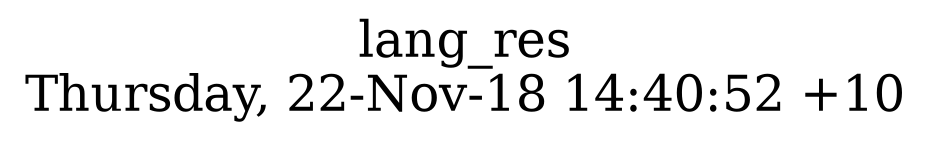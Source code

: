 digraph G {
fontsize="24";
label="lang_res\nThursday, 22-Nov-18 14:40:52 +10";
nojustify=true;
ordering=out;
rankdir=LR;
size="30";
}
